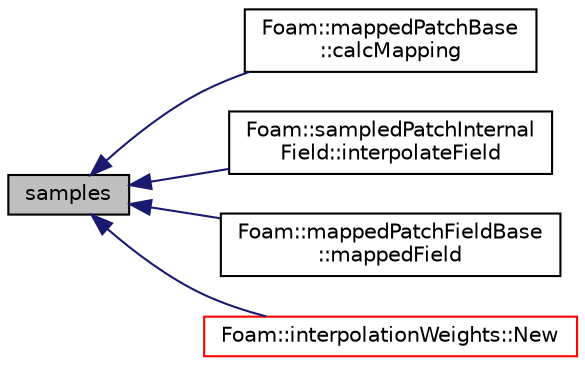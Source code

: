 digraph "samples"
{
  bgcolor="transparent";
  edge [fontname="Helvetica",fontsize="10",labelfontname="Helvetica",labelfontsize="10"];
  node [fontname="Helvetica",fontsize="10",shape=record];
  rankdir="LR";
  Node1 [label="samples",height=0.2,width=0.4,color="black", fillcolor="grey75", style="filled", fontcolor="black"];
  Node1 -> Node2 [dir="back",color="midnightblue",fontsize="10",style="solid",fontname="Helvetica"];
  Node2 [label="Foam::mappedPatchBase\l::calcMapping",height=0.2,width=0.4,color="black",URL="$a01411.html#a855421729b0363f1d9b0341a153f12b1",tooltip="Calculate mapping. "];
  Node1 -> Node3 [dir="back",color="midnightblue",fontsize="10",style="solid",fontname="Helvetica"];
  Node3 [label="Foam::sampledPatchInternal\lField::interpolateField",height=0.2,width=0.4,color="black",URL="$a02215.html#aefd86b240db58e582111d07b68287113"];
  Node1 -> Node4 [dir="back",color="midnightblue",fontsize="10",style="solid",fontname="Helvetica"];
  Node4 [label="Foam::mappedPatchFieldBase\l::mappedField",height=0.2,width=0.4,color="black",URL="$a01412.html#af85b5ce63e4be45def690103f387de9a",tooltip="Map sampleField onto *this patch. "];
  Node1 -> Node5 [dir="back",color="midnightblue",fontsize="10",style="solid",fontname="Helvetica"];
  Node5 [label="Foam::interpolationWeights::New",height=0.2,width=0.4,color="red",URL="$a01152.html#a9c16f96eb264349faebd1e04f84fc996",tooltip="Return a reference to the selected interpolationWeights. "];
}
